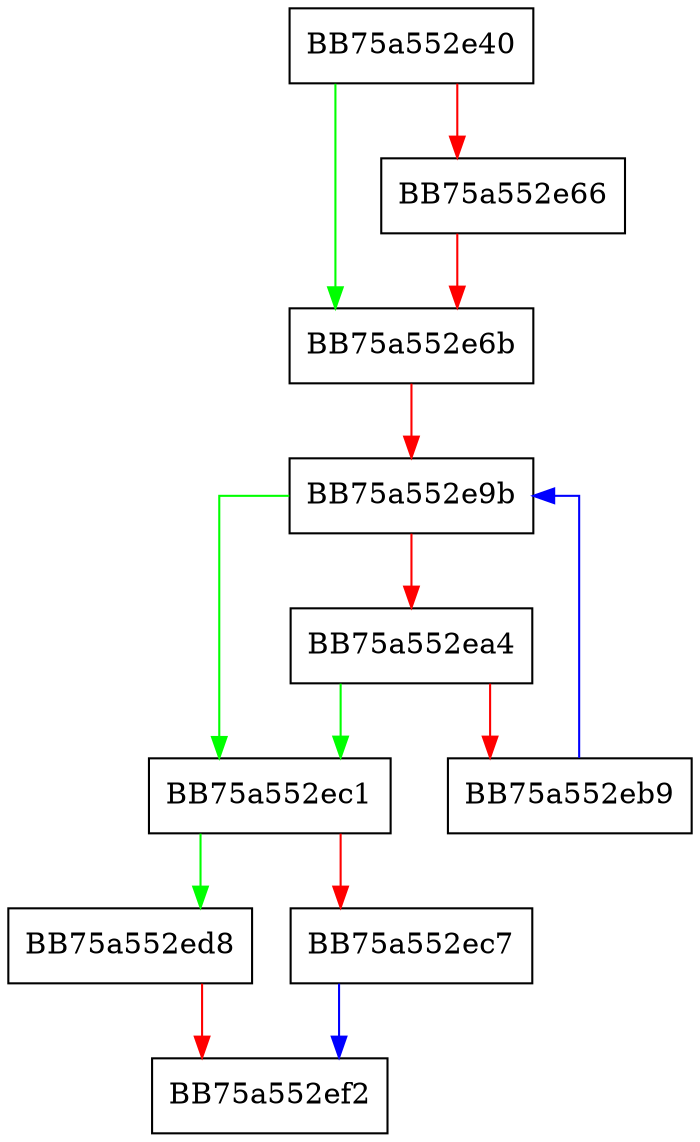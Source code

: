 digraph FindDetection {
  node [shape="box"];
  graph [splines=ortho];
  BB75a552e40 -> BB75a552e6b [color="green"];
  BB75a552e40 -> BB75a552e66 [color="red"];
  BB75a552e66 -> BB75a552e6b [color="red"];
  BB75a552e6b -> BB75a552e9b [color="red"];
  BB75a552e9b -> BB75a552ec1 [color="green"];
  BB75a552e9b -> BB75a552ea4 [color="red"];
  BB75a552ea4 -> BB75a552ec1 [color="green"];
  BB75a552ea4 -> BB75a552eb9 [color="red"];
  BB75a552eb9 -> BB75a552e9b [color="blue"];
  BB75a552ec1 -> BB75a552ed8 [color="green"];
  BB75a552ec1 -> BB75a552ec7 [color="red"];
  BB75a552ec7 -> BB75a552ef2 [color="blue"];
  BB75a552ed8 -> BB75a552ef2 [color="red"];
}